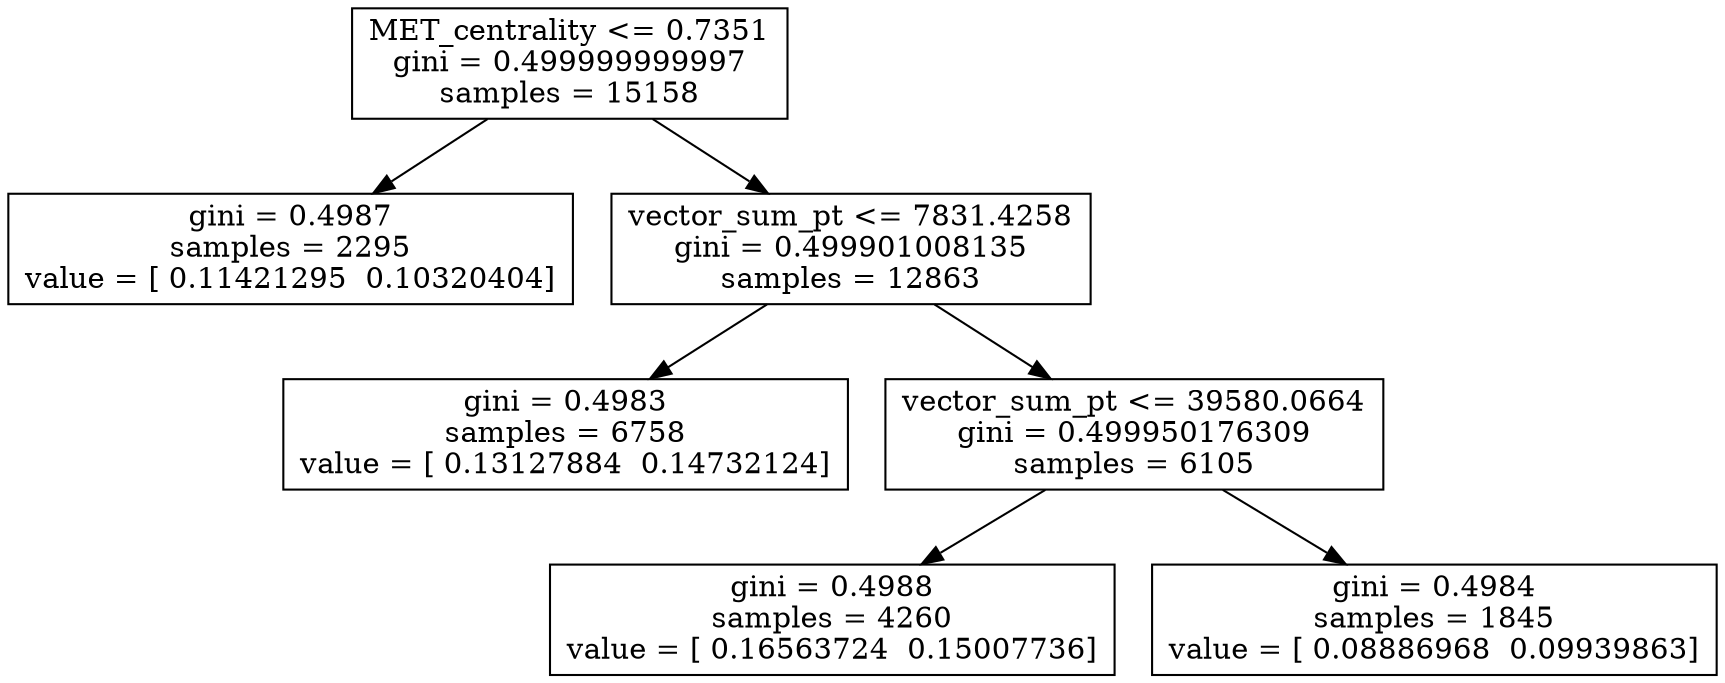 digraph Tree {
0 [label="MET_centrality <= 0.7351\ngini = 0.499999999997\nsamples = 15158", shape="box"] ;
1 [label="gini = 0.4987\nsamples = 2295\nvalue = [ 0.11421295  0.10320404]", shape="box"] ;
0 -> 1 ;
2 [label="vector_sum_pt <= 7831.4258\ngini = 0.499901008135\nsamples = 12863", shape="box"] ;
0 -> 2 ;
3 [label="gini = 0.4983\nsamples = 6758\nvalue = [ 0.13127884  0.14732124]", shape="box"] ;
2 -> 3 ;
4 [label="vector_sum_pt <= 39580.0664\ngini = 0.499950176309\nsamples = 6105", shape="box"] ;
2 -> 4 ;
5 [label="gini = 0.4988\nsamples = 4260\nvalue = [ 0.16563724  0.15007736]", shape="box"] ;
4 -> 5 ;
6 [label="gini = 0.4984\nsamples = 1845\nvalue = [ 0.08886968  0.09939863]", shape="box"] ;
4 -> 6 ;
}